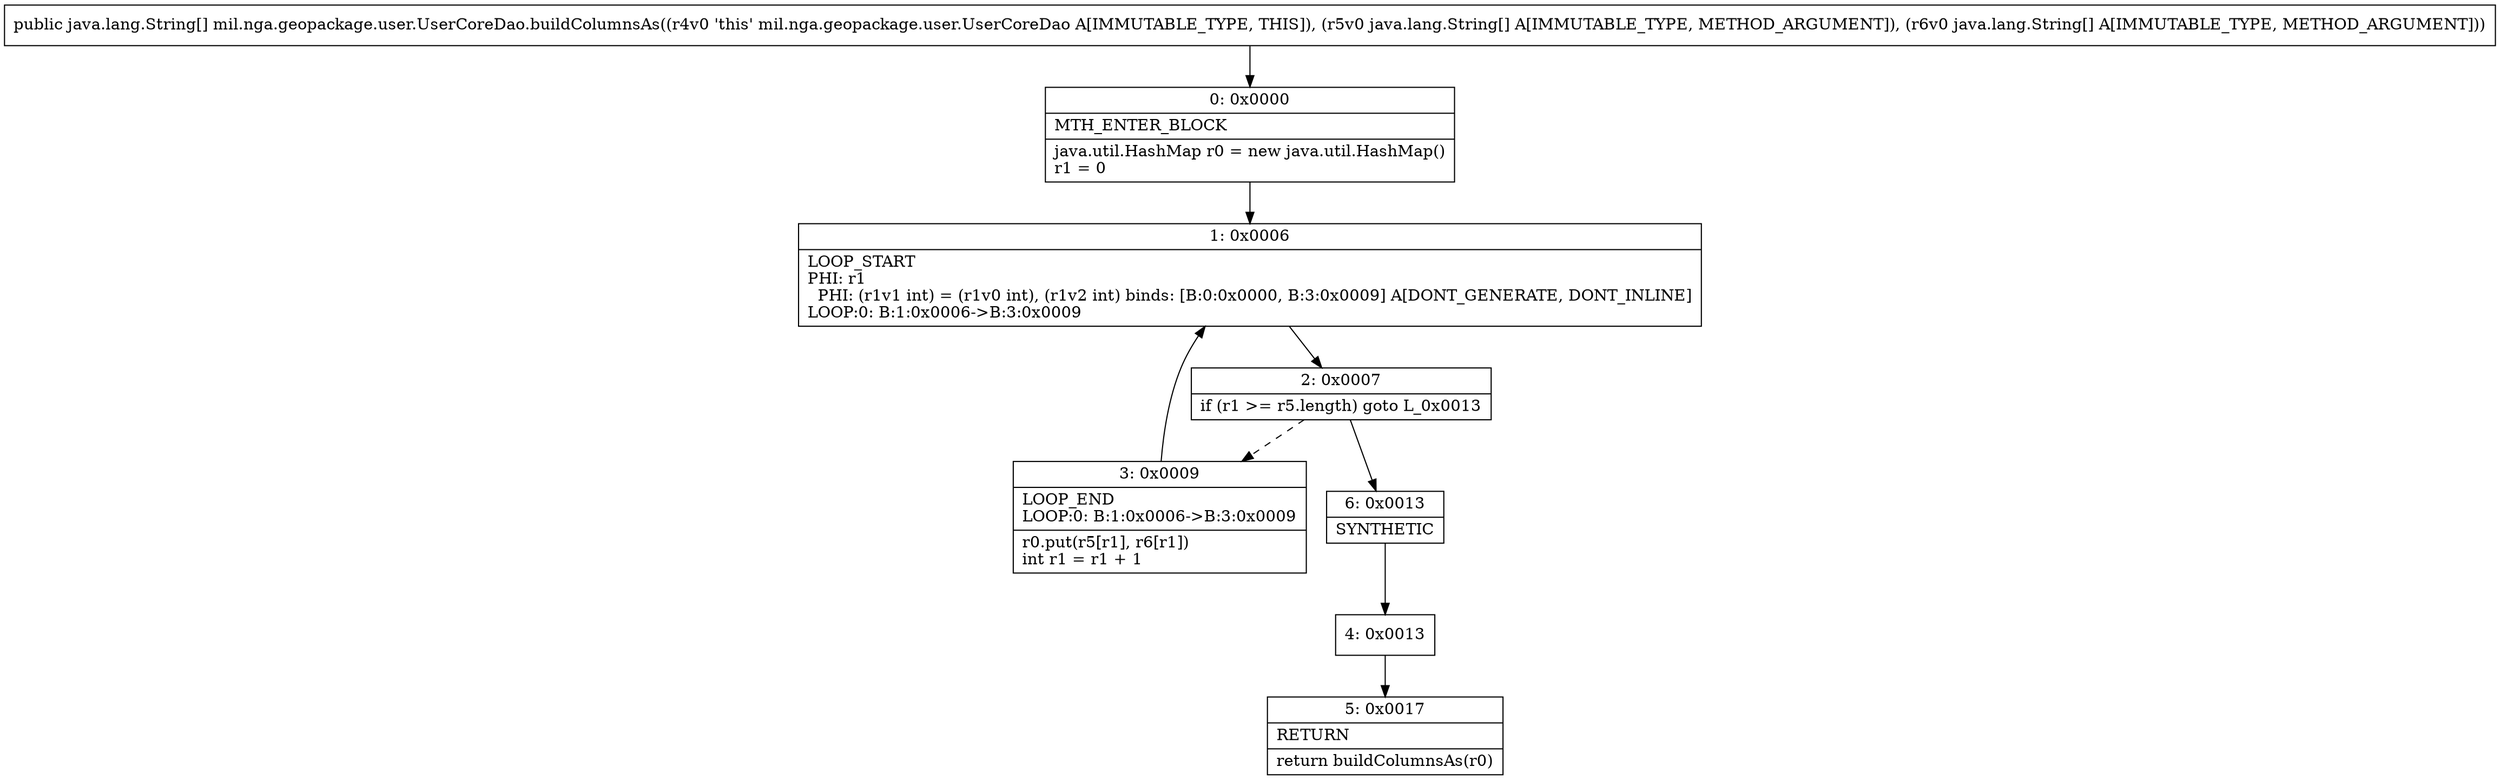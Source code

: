digraph "CFG formil.nga.geopackage.user.UserCoreDao.buildColumnsAs([Ljava\/lang\/String;[Ljava\/lang\/String;)[Ljava\/lang\/String;" {
Node_0 [shape=record,label="{0\:\ 0x0000|MTH_ENTER_BLOCK\l|java.util.HashMap r0 = new java.util.HashMap()\lr1 = 0\l}"];
Node_1 [shape=record,label="{1\:\ 0x0006|LOOP_START\lPHI: r1 \l  PHI: (r1v1 int) = (r1v0 int), (r1v2 int) binds: [B:0:0x0000, B:3:0x0009] A[DONT_GENERATE, DONT_INLINE]\lLOOP:0: B:1:0x0006\-\>B:3:0x0009\l}"];
Node_2 [shape=record,label="{2\:\ 0x0007|if (r1 \>= r5.length) goto L_0x0013\l}"];
Node_3 [shape=record,label="{3\:\ 0x0009|LOOP_END\lLOOP:0: B:1:0x0006\-\>B:3:0x0009\l|r0.put(r5[r1], r6[r1])\lint r1 = r1 + 1\l}"];
Node_4 [shape=record,label="{4\:\ 0x0013}"];
Node_5 [shape=record,label="{5\:\ 0x0017|RETURN\l|return buildColumnsAs(r0)\l}"];
Node_6 [shape=record,label="{6\:\ 0x0013|SYNTHETIC\l}"];
MethodNode[shape=record,label="{public java.lang.String[] mil.nga.geopackage.user.UserCoreDao.buildColumnsAs((r4v0 'this' mil.nga.geopackage.user.UserCoreDao A[IMMUTABLE_TYPE, THIS]), (r5v0 java.lang.String[] A[IMMUTABLE_TYPE, METHOD_ARGUMENT]), (r6v0 java.lang.String[] A[IMMUTABLE_TYPE, METHOD_ARGUMENT])) }"];
MethodNode -> Node_0;
Node_0 -> Node_1;
Node_1 -> Node_2;
Node_2 -> Node_3[style=dashed];
Node_2 -> Node_6;
Node_3 -> Node_1;
Node_4 -> Node_5;
Node_6 -> Node_4;
}

